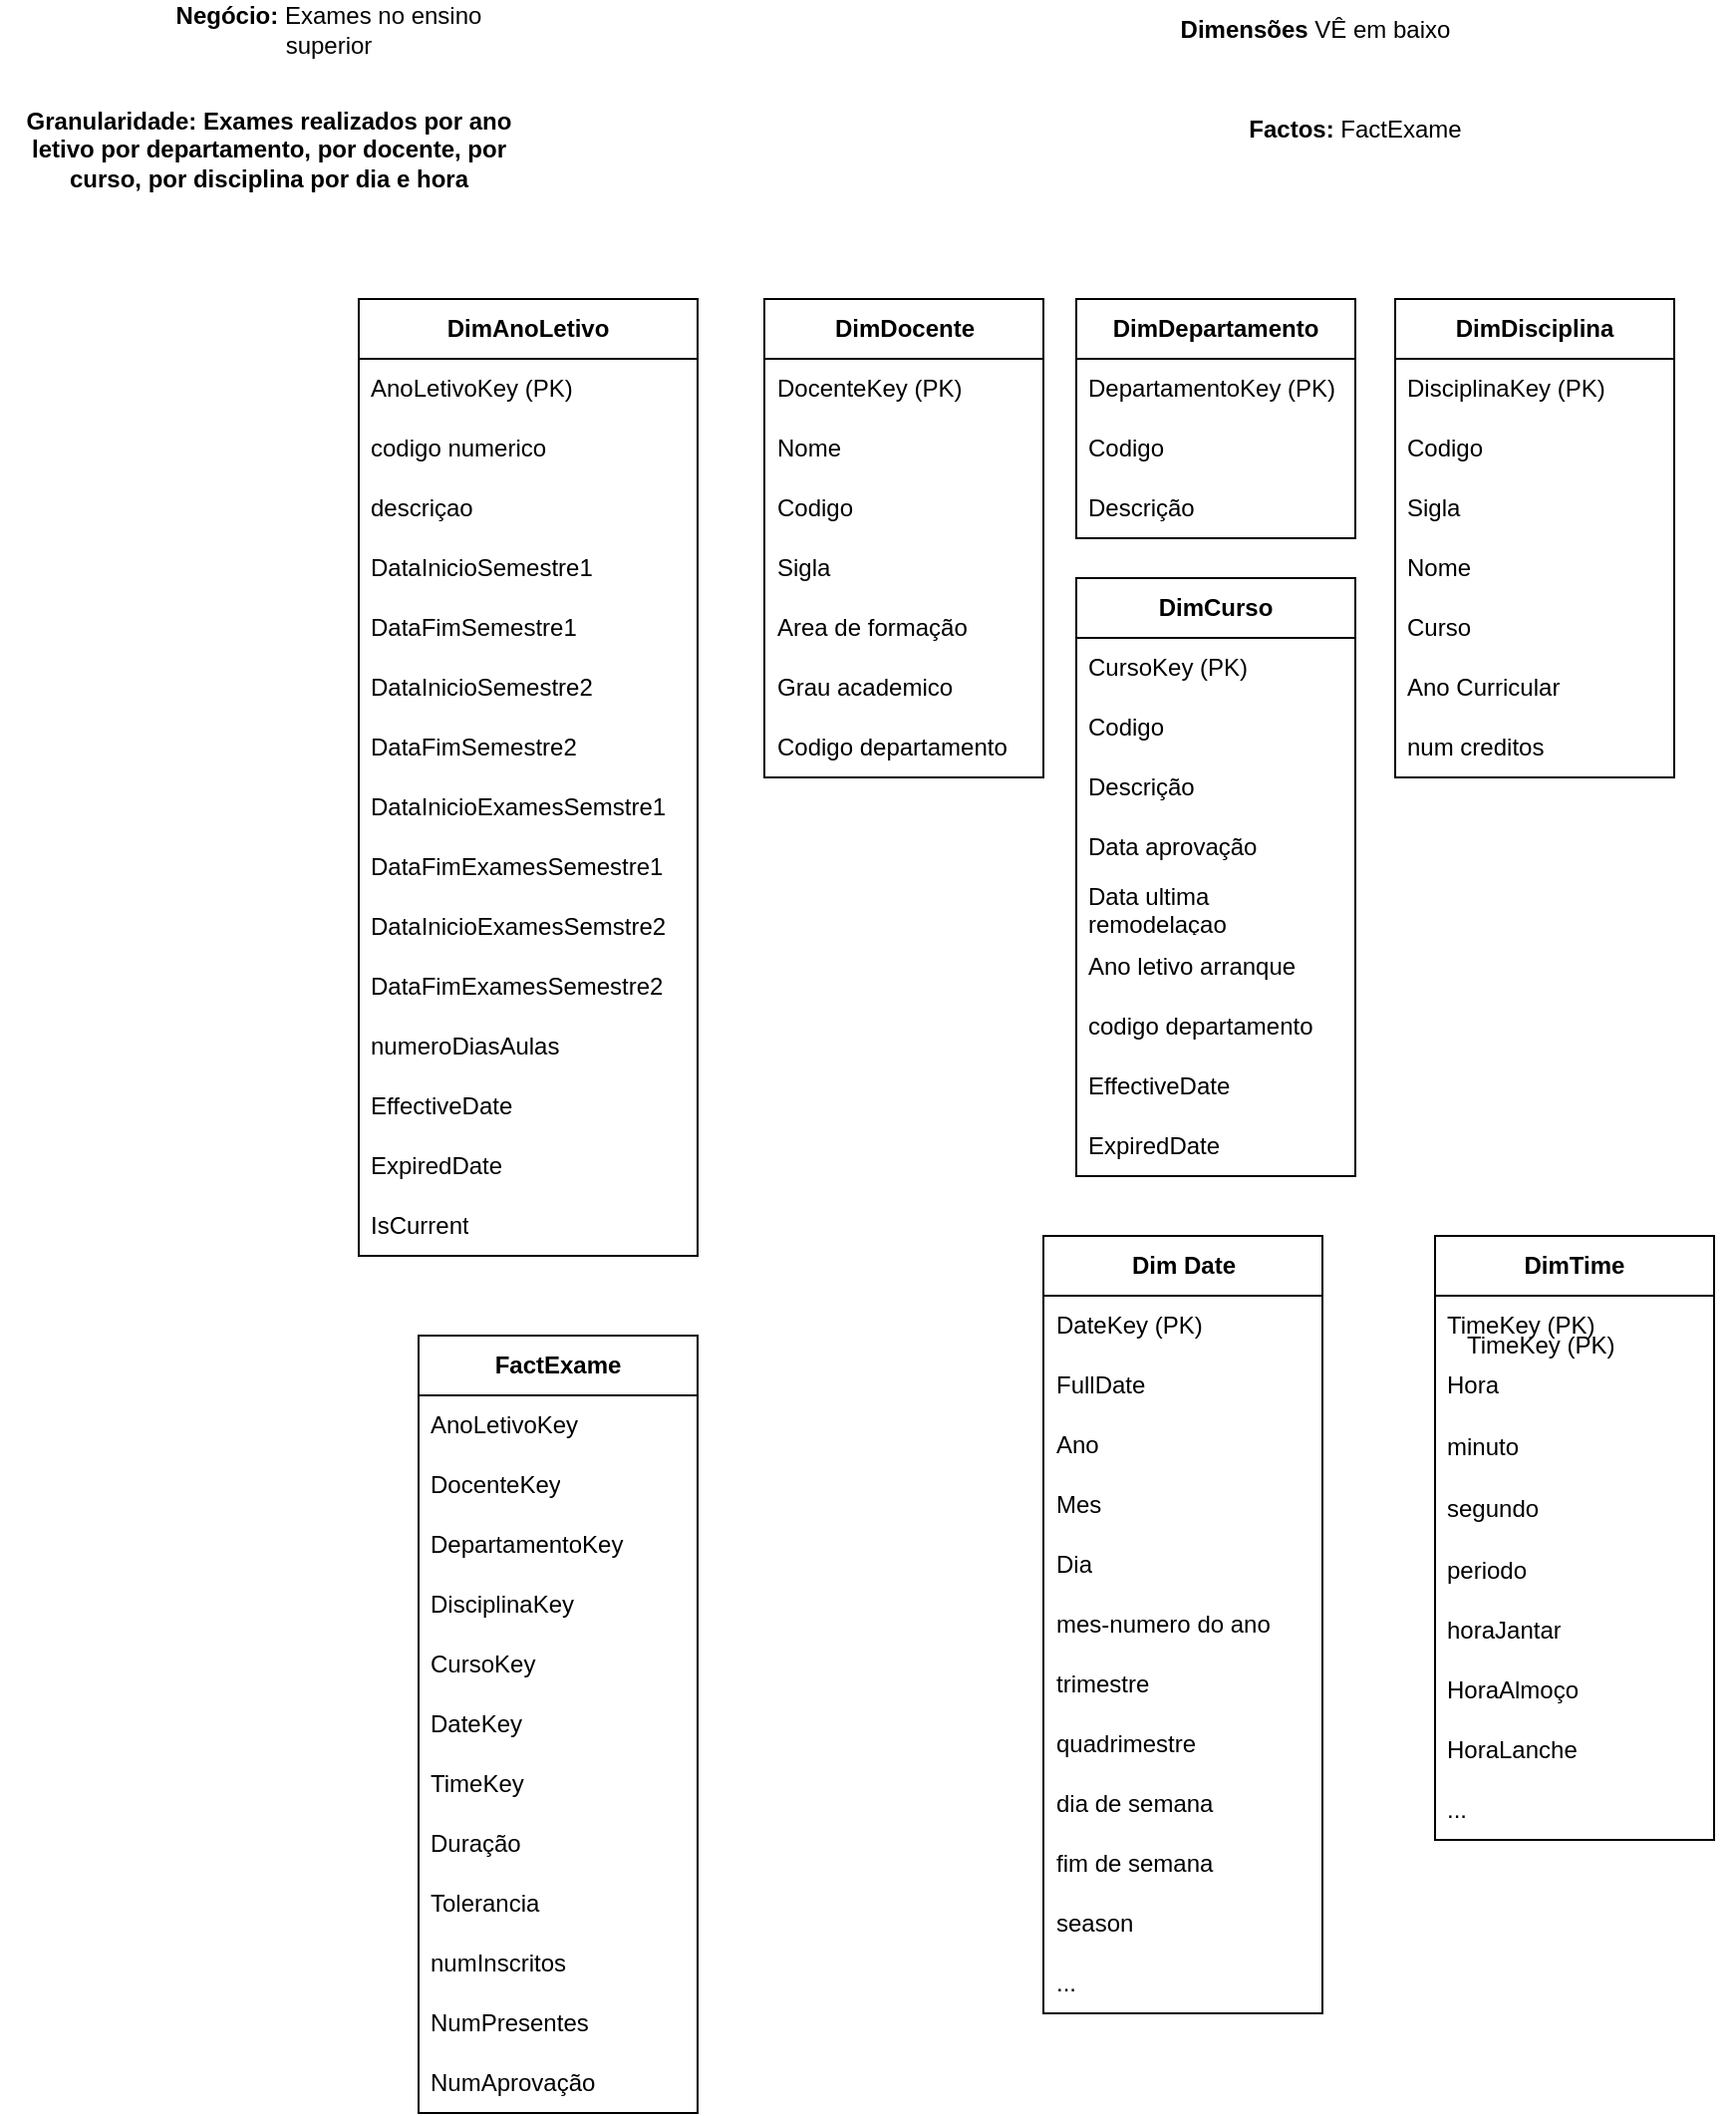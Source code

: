 <mxfile version="22.1.21" type="device">
  <diagram name="Página-1" id="a6aUINBkjYNLx51bWi4u">
    <mxGraphModel dx="1877" dy="629" grid="1" gridSize="10" guides="1" tooltips="1" connect="1" arrows="1" fold="1" page="1" pageScale="1" pageWidth="827" pageHeight="1169" math="0" shadow="0">
      <root>
        <mxCell id="0" />
        <mxCell id="1" parent="0" />
        <mxCell id="RiWuaPEGYUmtWdlwlSfe-1" value="&lt;b&gt;Negócio: &lt;/b&gt;Exames no ensino superior" style="text;html=1;strokeColor=none;fillColor=none;align=center;verticalAlign=middle;whiteSpace=wrap;rounded=0;" vertex="1" parent="1">
          <mxGeometry x="30" y="40" width="190" height="30" as="geometry" />
        </mxCell>
        <mxCell id="RiWuaPEGYUmtWdlwlSfe-2" value="&lt;b&gt;Granularidade: Exames realizados por ano letivo por departamento, por docente, por curso, por disciplina por dia e hora&lt;/b&gt;" style="text;html=1;strokeColor=none;fillColor=none;align=center;verticalAlign=middle;whiteSpace=wrap;rounded=0;" vertex="1" parent="1">
          <mxGeometry x="-40" y="100" width="270" height="30" as="geometry" />
        </mxCell>
        <mxCell id="RiWuaPEGYUmtWdlwlSfe-3" value="&lt;b&gt;Dimensões &lt;/b&gt;VÊ em baixo" style="text;html=1;strokeColor=none;fillColor=none;align=center;verticalAlign=middle;whiteSpace=wrap;rounded=0;" vertex="1" parent="1">
          <mxGeometry x="550" y="40" width="140" height="30" as="geometry" />
        </mxCell>
        <mxCell id="RiWuaPEGYUmtWdlwlSfe-4" value="&lt;b&gt;Factos: &lt;/b&gt;FactExame" style="text;html=1;strokeColor=none;fillColor=none;align=center;verticalAlign=middle;whiteSpace=wrap;rounded=0;" vertex="1" parent="1">
          <mxGeometry x="550" y="90" width="180" height="30" as="geometry" />
        </mxCell>
        <mxCell id="RiWuaPEGYUmtWdlwlSfe-5" value="&lt;b&gt;DimAnoLetivo&lt;/b&gt;" style="swimlane;fontStyle=0;childLayout=stackLayout;horizontal=1;startSize=30;horizontalStack=0;resizeParent=1;resizeParentMax=0;resizeLast=0;collapsible=1;marginBottom=0;whiteSpace=wrap;html=1;" vertex="1" parent="1">
          <mxGeometry x="140" y="190" width="170" height="480" as="geometry" />
        </mxCell>
        <mxCell id="RiWuaPEGYUmtWdlwlSfe-6" value="AnoLetivoKey (PK)" style="text;strokeColor=none;fillColor=none;align=left;verticalAlign=middle;spacingLeft=4;spacingRight=4;overflow=hidden;points=[[0,0.5],[1,0.5]];portConstraint=eastwest;rotatable=0;whiteSpace=wrap;html=1;" vertex="1" parent="RiWuaPEGYUmtWdlwlSfe-5">
          <mxGeometry y="30" width="170" height="30" as="geometry" />
        </mxCell>
        <mxCell id="RiWuaPEGYUmtWdlwlSfe-7" value="codigo numerico" style="text;strokeColor=none;fillColor=none;align=left;verticalAlign=middle;spacingLeft=4;spacingRight=4;overflow=hidden;points=[[0,0.5],[1,0.5]];portConstraint=eastwest;rotatable=0;whiteSpace=wrap;html=1;" vertex="1" parent="RiWuaPEGYUmtWdlwlSfe-5">
          <mxGeometry y="60" width="170" height="30" as="geometry" />
        </mxCell>
        <mxCell id="RiWuaPEGYUmtWdlwlSfe-8" value="descriçao" style="text;strokeColor=none;fillColor=none;align=left;verticalAlign=middle;spacingLeft=4;spacingRight=4;overflow=hidden;points=[[0,0.5],[1,0.5]];portConstraint=eastwest;rotatable=0;whiteSpace=wrap;html=1;" vertex="1" parent="RiWuaPEGYUmtWdlwlSfe-5">
          <mxGeometry y="90" width="170" height="30" as="geometry" />
        </mxCell>
        <mxCell id="RiWuaPEGYUmtWdlwlSfe-9" value="DataInicioSemestre1" style="text;strokeColor=none;fillColor=none;align=left;verticalAlign=middle;spacingLeft=4;spacingRight=4;overflow=hidden;points=[[0,0.5],[1,0.5]];portConstraint=eastwest;rotatable=0;whiteSpace=wrap;html=1;" vertex="1" parent="RiWuaPEGYUmtWdlwlSfe-5">
          <mxGeometry y="120" width="170" height="30" as="geometry" />
        </mxCell>
        <mxCell id="RiWuaPEGYUmtWdlwlSfe-10" value="DataFimSemestre1" style="text;strokeColor=none;fillColor=none;align=left;verticalAlign=middle;spacingLeft=4;spacingRight=4;overflow=hidden;points=[[0,0.5],[1,0.5]];portConstraint=eastwest;rotatable=0;whiteSpace=wrap;html=1;" vertex="1" parent="RiWuaPEGYUmtWdlwlSfe-5">
          <mxGeometry y="150" width="170" height="30" as="geometry" />
        </mxCell>
        <mxCell id="RiWuaPEGYUmtWdlwlSfe-90" value="DataInicioSemestre2" style="text;strokeColor=none;fillColor=none;align=left;verticalAlign=middle;spacingLeft=4;spacingRight=4;overflow=hidden;points=[[0,0.5],[1,0.5]];portConstraint=eastwest;rotatable=0;whiteSpace=wrap;html=1;" vertex="1" parent="RiWuaPEGYUmtWdlwlSfe-5">
          <mxGeometry y="180" width="170" height="30" as="geometry" />
        </mxCell>
        <mxCell id="RiWuaPEGYUmtWdlwlSfe-91" value="DataFimSemestre2" style="text;strokeColor=none;fillColor=none;align=left;verticalAlign=middle;spacingLeft=4;spacingRight=4;overflow=hidden;points=[[0,0.5],[1,0.5]];portConstraint=eastwest;rotatable=0;whiteSpace=wrap;html=1;" vertex="1" parent="RiWuaPEGYUmtWdlwlSfe-5">
          <mxGeometry y="210" width="170" height="30" as="geometry" />
        </mxCell>
        <mxCell id="RiWuaPEGYUmtWdlwlSfe-92" value="DataInicioExamesSemstre1" style="text;strokeColor=none;fillColor=none;align=left;verticalAlign=middle;spacingLeft=4;spacingRight=4;overflow=hidden;points=[[0,0.5],[1,0.5]];portConstraint=eastwest;rotatable=0;whiteSpace=wrap;html=1;" vertex="1" parent="RiWuaPEGYUmtWdlwlSfe-5">
          <mxGeometry y="240" width="170" height="30" as="geometry" />
        </mxCell>
        <mxCell id="RiWuaPEGYUmtWdlwlSfe-93" value="DataFimExamesSemestre1&lt;br&gt;" style="text;strokeColor=none;fillColor=none;align=left;verticalAlign=middle;spacingLeft=4;spacingRight=4;overflow=hidden;points=[[0,0.5],[1,0.5]];portConstraint=eastwest;rotatable=0;whiteSpace=wrap;html=1;" vertex="1" parent="RiWuaPEGYUmtWdlwlSfe-5">
          <mxGeometry y="270" width="170" height="30" as="geometry" />
        </mxCell>
        <mxCell id="RiWuaPEGYUmtWdlwlSfe-95" value="DataInicioExamesSemstre2" style="text;strokeColor=none;fillColor=none;align=left;verticalAlign=middle;spacingLeft=4;spacingRight=4;overflow=hidden;points=[[0,0.5],[1,0.5]];portConstraint=eastwest;rotatable=0;whiteSpace=wrap;html=1;" vertex="1" parent="RiWuaPEGYUmtWdlwlSfe-5">
          <mxGeometry y="300" width="170" height="30" as="geometry" />
        </mxCell>
        <mxCell id="RiWuaPEGYUmtWdlwlSfe-94" value="DataFimExamesSemestre2" style="text;strokeColor=none;fillColor=none;align=left;verticalAlign=middle;spacingLeft=4;spacingRight=4;overflow=hidden;points=[[0,0.5],[1,0.5]];portConstraint=eastwest;rotatable=0;whiteSpace=wrap;html=1;" vertex="1" parent="RiWuaPEGYUmtWdlwlSfe-5">
          <mxGeometry y="330" width="170" height="30" as="geometry" />
        </mxCell>
        <mxCell id="RiWuaPEGYUmtWdlwlSfe-96" value="numeroDiasAulas" style="text;strokeColor=none;fillColor=none;align=left;verticalAlign=middle;spacingLeft=4;spacingRight=4;overflow=hidden;points=[[0,0.5],[1,0.5]];portConstraint=eastwest;rotatable=0;whiteSpace=wrap;html=1;" vertex="1" parent="RiWuaPEGYUmtWdlwlSfe-5">
          <mxGeometry y="360" width="170" height="30" as="geometry" />
        </mxCell>
        <mxCell id="RiWuaPEGYUmtWdlwlSfe-15" value="EffectiveDate" style="text;strokeColor=none;fillColor=none;align=left;verticalAlign=middle;spacingLeft=4;spacingRight=4;overflow=hidden;points=[[0,0.5],[1,0.5]];portConstraint=eastwest;rotatable=0;whiteSpace=wrap;html=1;" vertex="1" parent="RiWuaPEGYUmtWdlwlSfe-5">
          <mxGeometry y="390" width="170" height="30" as="geometry" />
        </mxCell>
        <mxCell id="RiWuaPEGYUmtWdlwlSfe-16" value="ExpiredDate" style="text;strokeColor=none;fillColor=none;align=left;verticalAlign=middle;spacingLeft=4;spacingRight=4;overflow=hidden;points=[[0,0.5],[1,0.5]];portConstraint=eastwest;rotatable=0;whiteSpace=wrap;html=1;" vertex="1" parent="RiWuaPEGYUmtWdlwlSfe-5">
          <mxGeometry y="420" width="170" height="30" as="geometry" />
        </mxCell>
        <mxCell id="RiWuaPEGYUmtWdlwlSfe-97" value="IsCurrent" style="text;strokeColor=none;fillColor=none;align=left;verticalAlign=middle;spacingLeft=4;spacingRight=4;overflow=hidden;points=[[0,0.5],[1,0.5]];portConstraint=eastwest;rotatable=0;whiteSpace=wrap;html=1;" vertex="1" parent="RiWuaPEGYUmtWdlwlSfe-5">
          <mxGeometry y="450" width="170" height="30" as="geometry" />
        </mxCell>
        <mxCell id="RiWuaPEGYUmtWdlwlSfe-17" value="&lt;b&gt;FactExame&lt;/b&gt;" style="swimlane;fontStyle=0;childLayout=stackLayout;horizontal=1;startSize=30;horizontalStack=0;resizeParent=1;resizeParentMax=0;resizeLast=0;collapsible=1;marginBottom=0;whiteSpace=wrap;html=1;" vertex="1" parent="1">
          <mxGeometry x="170" y="710" width="140" height="390" as="geometry" />
        </mxCell>
        <mxCell id="RiWuaPEGYUmtWdlwlSfe-18" value="AnoLetivoKey" style="text;strokeColor=none;fillColor=none;align=left;verticalAlign=middle;spacingLeft=4;spacingRight=4;overflow=hidden;points=[[0,0.5],[1,0.5]];portConstraint=eastwest;rotatable=0;whiteSpace=wrap;html=1;" vertex="1" parent="RiWuaPEGYUmtWdlwlSfe-17">
          <mxGeometry y="30" width="140" height="30" as="geometry" />
        </mxCell>
        <mxCell id="RiWuaPEGYUmtWdlwlSfe-115" value="DocenteKey" style="text;strokeColor=none;fillColor=none;align=left;verticalAlign=middle;spacingLeft=4;spacingRight=4;overflow=hidden;points=[[0,0.5],[1,0.5]];portConstraint=eastwest;rotatable=0;whiteSpace=wrap;html=1;" vertex="1" parent="RiWuaPEGYUmtWdlwlSfe-17">
          <mxGeometry y="60" width="140" height="30" as="geometry" />
        </mxCell>
        <mxCell id="RiWuaPEGYUmtWdlwlSfe-116" value="DepartamentoKey&amp;nbsp;" style="text;strokeColor=none;fillColor=none;align=left;verticalAlign=middle;spacingLeft=4;spacingRight=4;overflow=hidden;points=[[0,0.5],[1,0.5]];portConstraint=eastwest;rotatable=0;whiteSpace=wrap;html=1;" vertex="1" parent="RiWuaPEGYUmtWdlwlSfe-17">
          <mxGeometry y="90" width="140" height="30" as="geometry" />
        </mxCell>
        <mxCell id="RiWuaPEGYUmtWdlwlSfe-117" value="DisciplinaKey&amp;nbsp;" style="text;strokeColor=none;fillColor=none;align=left;verticalAlign=middle;spacingLeft=4;spacingRight=4;overflow=hidden;points=[[0,0.5],[1,0.5]];portConstraint=eastwest;rotatable=0;whiteSpace=wrap;html=1;" vertex="1" parent="RiWuaPEGYUmtWdlwlSfe-17">
          <mxGeometry y="120" width="140" height="30" as="geometry" />
        </mxCell>
        <mxCell id="RiWuaPEGYUmtWdlwlSfe-118" value="CursoKey&amp;nbsp;" style="text;strokeColor=none;fillColor=none;align=left;verticalAlign=middle;spacingLeft=4;spacingRight=4;overflow=hidden;points=[[0,0.5],[1,0.5]];portConstraint=eastwest;rotatable=0;whiteSpace=wrap;html=1;" vertex="1" parent="RiWuaPEGYUmtWdlwlSfe-17">
          <mxGeometry y="150" width="140" height="30" as="geometry" />
        </mxCell>
        <mxCell id="RiWuaPEGYUmtWdlwlSfe-19" value="DateKey" style="text;strokeColor=none;fillColor=none;align=left;verticalAlign=middle;spacingLeft=4;spacingRight=4;overflow=hidden;points=[[0,0.5],[1,0.5]];portConstraint=eastwest;rotatable=0;whiteSpace=wrap;html=1;" vertex="1" parent="RiWuaPEGYUmtWdlwlSfe-17">
          <mxGeometry y="180" width="140" height="30" as="geometry" />
        </mxCell>
        <mxCell id="RiWuaPEGYUmtWdlwlSfe-20" value="TimeKey" style="text;strokeColor=none;fillColor=none;align=left;verticalAlign=middle;spacingLeft=4;spacingRight=4;overflow=hidden;points=[[0,0.5],[1,0.5]];portConstraint=eastwest;rotatable=0;whiteSpace=wrap;html=1;" vertex="1" parent="RiWuaPEGYUmtWdlwlSfe-17">
          <mxGeometry y="210" width="140" height="30" as="geometry" />
        </mxCell>
        <mxCell id="RiWuaPEGYUmtWdlwlSfe-21" value="Duração" style="text;strokeColor=none;fillColor=none;align=left;verticalAlign=middle;spacingLeft=4;spacingRight=4;overflow=hidden;points=[[0,0.5],[1,0.5]];portConstraint=eastwest;rotatable=0;whiteSpace=wrap;html=1;" vertex="1" parent="RiWuaPEGYUmtWdlwlSfe-17">
          <mxGeometry y="240" width="140" height="30" as="geometry" />
        </mxCell>
        <mxCell id="RiWuaPEGYUmtWdlwlSfe-22" value="Tolerancia" style="text;strokeColor=none;fillColor=none;align=left;verticalAlign=middle;spacingLeft=4;spacingRight=4;overflow=hidden;points=[[0,0.5],[1,0.5]];portConstraint=eastwest;rotatable=0;whiteSpace=wrap;html=1;" vertex="1" parent="RiWuaPEGYUmtWdlwlSfe-17">
          <mxGeometry y="270" width="140" height="30" as="geometry" />
        </mxCell>
        <mxCell id="RiWuaPEGYUmtWdlwlSfe-121" value="numInscritos" style="text;strokeColor=none;fillColor=none;align=left;verticalAlign=middle;spacingLeft=4;spacingRight=4;overflow=hidden;points=[[0,0.5],[1,0.5]];portConstraint=eastwest;rotatable=0;whiteSpace=wrap;html=1;" vertex="1" parent="RiWuaPEGYUmtWdlwlSfe-17">
          <mxGeometry y="300" width="140" height="30" as="geometry" />
        </mxCell>
        <mxCell id="RiWuaPEGYUmtWdlwlSfe-122" value="NumPresentes" style="text;strokeColor=none;fillColor=none;align=left;verticalAlign=middle;spacingLeft=4;spacingRight=4;overflow=hidden;points=[[0,0.5],[1,0.5]];portConstraint=eastwest;rotatable=0;whiteSpace=wrap;html=1;" vertex="1" parent="RiWuaPEGYUmtWdlwlSfe-17">
          <mxGeometry y="330" width="140" height="30" as="geometry" />
        </mxCell>
        <mxCell id="RiWuaPEGYUmtWdlwlSfe-123" value="NumAprovação" style="text;strokeColor=none;fillColor=none;align=left;verticalAlign=middle;spacingLeft=4;spacingRight=4;overflow=hidden;points=[[0,0.5],[1,0.5]];portConstraint=eastwest;rotatable=0;whiteSpace=wrap;html=1;" vertex="1" parent="RiWuaPEGYUmtWdlwlSfe-17">
          <mxGeometry y="360" width="140" height="30" as="geometry" />
        </mxCell>
        <mxCell id="RiWuaPEGYUmtWdlwlSfe-27" value="&lt;b&gt;DimDocente&lt;/b&gt;" style="swimlane;fontStyle=0;childLayout=stackLayout;horizontal=1;startSize=30;horizontalStack=0;resizeParent=1;resizeParentMax=0;resizeLast=0;collapsible=1;marginBottom=0;whiteSpace=wrap;html=1;" vertex="1" parent="1">
          <mxGeometry x="343.5" y="190" width="140" height="240" as="geometry" />
        </mxCell>
        <mxCell id="RiWuaPEGYUmtWdlwlSfe-28" value="DocenteKey (PK)" style="text;strokeColor=none;fillColor=none;align=left;verticalAlign=middle;spacingLeft=4;spacingRight=4;overflow=hidden;points=[[0,0.5],[1,0.5]];portConstraint=eastwest;rotatable=0;whiteSpace=wrap;html=1;" vertex="1" parent="RiWuaPEGYUmtWdlwlSfe-27">
          <mxGeometry y="30" width="140" height="30" as="geometry" />
        </mxCell>
        <mxCell id="RiWuaPEGYUmtWdlwlSfe-29" value="Nome" style="text;strokeColor=none;fillColor=none;align=left;verticalAlign=middle;spacingLeft=4;spacingRight=4;overflow=hidden;points=[[0,0.5],[1,0.5]];portConstraint=eastwest;rotatable=0;whiteSpace=wrap;html=1;" vertex="1" parent="RiWuaPEGYUmtWdlwlSfe-27">
          <mxGeometry y="60" width="140" height="30" as="geometry" />
        </mxCell>
        <mxCell id="RiWuaPEGYUmtWdlwlSfe-30" value="Codigo" style="text;strokeColor=none;fillColor=none;align=left;verticalAlign=middle;spacingLeft=4;spacingRight=4;overflow=hidden;points=[[0,0.5],[1,0.5]];portConstraint=eastwest;rotatable=0;whiteSpace=wrap;html=1;" vertex="1" parent="RiWuaPEGYUmtWdlwlSfe-27">
          <mxGeometry y="90" width="140" height="30" as="geometry" />
        </mxCell>
        <mxCell id="RiWuaPEGYUmtWdlwlSfe-31" value="Sigla" style="text;strokeColor=none;fillColor=none;align=left;verticalAlign=middle;spacingLeft=4;spacingRight=4;overflow=hidden;points=[[0,0.5],[1,0.5]];portConstraint=eastwest;rotatable=0;whiteSpace=wrap;html=1;" vertex="1" parent="RiWuaPEGYUmtWdlwlSfe-27">
          <mxGeometry y="120" width="140" height="30" as="geometry" />
        </mxCell>
        <mxCell id="RiWuaPEGYUmtWdlwlSfe-32" value="Area de formação" style="text;strokeColor=none;fillColor=none;align=left;verticalAlign=middle;spacingLeft=4;spacingRight=4;overflow=hidden;points=[[0,0.5],[1,0.5]];portConstraint=eastwest;rotatable=0;whiteSpace=wrap;html=1;" vertex="1" parent="RiWuaPEGYUmtWdlwlSfe-27">
          <mxGeometry y="150" width="140" height="30" as="geometry" />
        </mxCell>
        <mxCell id="RiWuaPEGYUmtWdlwlSfe-33" value="Grau academico" style="text;strokeColor=none;fillColor=none;align=left;verticalAlign=middle;spacingLeft=4;spacingRight=4;overflow=hidden;points=[[0,0.5],[1,0.5]];portConstraint=eastwest;rotatable=0;whiteSpace=wrap;html=1;" vertex="1" parent="RiWuaPEGYUmtWdlwlSfe-27">
          <mxGeometry y="180" width="140" height="30" as="geometry" />
        </mxCell>
        <mxCell id="RiWuaPEGYUmtWdlwlSfe-34" value="Codigo departamento" style="text;strokeColor=none;fillColor=none;align=left;verticalAlign=middle;spacingLeft=4;spacingRight=4;overflow=hidden;points=[[0,0.5],[1,0.5]];portConstraint=eastwest;rotatable=0;whiteSpace=wrap;html=1;" vertex="1" parent="RiWuaPEGYUmtWdlwlSfe-27">
          <mxGeometry y="210" width="140" height="30" as="geometry" />
        </mxCell>
        <mxCell id="RiWuaPEGYUmtWdlwlSfe-35" value="&lt;b&gt;DimDepartamento&lt;/b&gt;" style="swimlane;fontStyle=0;childLayout=stackLayout;horizontal=1;startSize=30;horizontalStack=0;resizeParent=1;resizeParentMax=0;resizeLast=0;collapsible=1;marginBottom=0;whiteSpace=wrap;html=1;" vertex="1" parent="1">
          <mxGeometry x="500" y="190" width="140" height="120" as="geometry" />
        </mxCell>
        <mxCell id="RiWuaPEGYUmtWdlwlSfe-36" value="DepartamentoKey (PK)" style="text;strokeColor=none;fillColor=none;align=left;verticalAlign=middle;spacingLeft=4;spacingRight=4;overflow=hidden;points=[[0,0.5],[1,0.5]];portConstraint=eastwest;rotatable=0;whiteSpace=wrap;html=1;" vertex="1" parent="RiWuaPEGYUmtWdlwlSfe-35">
          <mxGeometry y="30" width="140" height="30" as="geometry" />
        </mxCell>
        <mxCell id="RiWuaPEGYUmtWdlwlSfe-37" value="Codigo" style="text;strokeColor=none;fillColor=none;align=left;verticalAlign=middle;spacingLeft=4;spacingRight=4;overflow=hidden;points=[[0,0.5],[1,0.5]];portConstraint=eastwest;rotatable=0;whiteSpace=wrap;html=1;" vertex="1" parent="RiWuaPEGYUmtWdlwlSfe-35">
          <mxGeometry y="60" width="140" height="30" as="geometry" />
        </mxCell>
        <mxCell id="RiWuaPEGYUmtWdlwlSfe-38" value="Descrição" style="text;strokeColor=none;fillColor=none;align=left;verticalAlign=middle;spacingLeft=4;spacingRight=4;overflow=hidden;points=[[0,0.5],[1,0.5]];portConstraint=eastwest;rotatable=0;whiteSpace=wrap;html=1;" vertex="1" parent="RiWuaPEGYUmtWdlwlSfe-35">
          <mxGeometry y="90" width="140" height="30" as="geometry" />
        </mxCell>
        <mxCell id="RiWuaPEGYUmtWdlwlSfe-45" value="&lt;b&gt;DimDisciplina&lt;/b&gt;" style="swimlane;fontStyle=0;childLayout=stackLayout;horizontal=1;startSize=30;horizontalStack=0;resizeParent=1;resizeParentMax=0;resizeLast=0;collapsible=1;marginBottom=0;whiteSpace=wrap;html=1;" vertex="1" parent="1">
          <mxGeometry x="660" y="190" width="140" height="240" as="geometry" />
        </mxCell>
        <mxCell id="RiWuaPEGYUmtWdlwlSfe-46" value="DisciplinaKey (PK)" style="text;strokeColor=none;fillColor=none;align=left;verticalAlign=middle;spacingLeft=4;spacingRight=4;overflow=hidden;points=[[0,0.5],[1,0.5]];portConstraint=eastwest;rotatable=0;whiteSpace=wrap;html=1;" vertex="1" parent="RiWuaPEGYUmtWdlwlSfe-45">
          <mxGeometry y="30" width="140" height="30" as="geometry" />
        </mxCell>
        <mxCell id="RiWuaPEGYUmtWdlwlSfe-47" value="Codigo" style="text;strokeColor=none;fillColor=none;align=left;verticalAlign=middle;spacingLeft=4;spacingRight=4;overflow=hidden;points=[[0,0.5],[1,0.5]];portConstraint=eastwest;rotatable=0;whiteSpace=wrap;html=1;" vertex="1" parent="RiWuaPEGYUmtWdlwlSfe-45">
          <mxGeometry y="60" width="140" height="30" as="geometry" />
        </mxCell>
        <mxCell id="RiWuaPEGYUmtWdlwlSfe-101" value="Sigla" style="text;strokeColor=none;fillColor=none;align=left;verticalAlign=middle;spacingLeft=4;spacingRight=4;overflow=hidden;points=[[0,0.5],[1,0.5]];portConstraint=eastwest;rotatable=0;whiteSpace=wrap;html=1;" vertex="1" parent="RiWuaPEGYUmtWdlwlSfe-45">
          <mxGeometry y="90" width="140" height="30" as="geometry" />
        </mxCell>
        <mxCell id="RiWuaPEGYUmtWdlwlSfe-48" value="Nome" style="text;strokeColor=none;fillColor=none;align=left;verticalAlign=middle;spacingLeft=4;spacingRight=4;overflow=hidden;points=[[0,0.5],[1,0.5]];portConstraint=eastwest;rotatable=0;whiteSpace=wrap;html=1;" vertex="1" parent="RiWuaPEGYUmtWdlwlSfe-45">
          <mxGeometry y="120" width="140" height="30" as="geometry" />
        </mxCell>
        <mxCell id="RiWuaPEGYUmtWdlwlSfe-98" value="Curso" style="text;strokeColor=none;fillColor=none;align=left;verticalAlign=middle;spacingLeft=4;spacingRight=4;overflow=hidden;points=[[0,0.5],[1,0.5]];portConstraint=eastwest;rotatable=0;whiteSpace=wrap;html=1;" vertex="1" parent="RiWuaPEGYUmtWdlwlSfe-45">
          <mxGeometry y="150" width="140" height="30" as="geometry" />
        </mxCell>
        <mxCell id="RiWuaPEGYUmtWdlwlSfe-99" value="Ano Curricular" style="text;strokeColor=none;fillColor=none;align=left;verticalAlign=middle;spacingLeft=4;spacingRight=4;overflow=hidden;points=[[0,0.5],[1,0.5]];portConstraint=eastwest;rotatable=0;whiteSpace=wrap;html=1;" vertex="1" parent="RiWuaPEGYUmtWdlwlSfe-45">
          <mxGeometry y="180" width="140" height="30" as="geometry" />
        </mxCell>
        <mxCell id="RiWuaPEGYUmtWdlwlSfe-106" value="num creditos" style="text;strokeColor=none;fillColor=none;align=left;verticalAlign=middle;spacingLeft=4;spacingRight=4;overflow=hidden;points=[[0,0.5],[1,0.5]];portConstraint=eastwest;rotatable=0;whiteSpace=wrap;html=1;" vertex="1" parent="RiWuaPEGYUmtWdlwlSfe-45">
          <mxGeometry y="210" width="140" height="30" as="geometry" />
        </mxCell>
        <mxCell id="RiWuaPEGYUmtWdlwlSfe-67" value="&lt;b&gt;DimTime&lt;/b&gt;" style="swimlane;fontStyle=0;childLayout=stackLayout;horizontal=1;startSize=30;horizontalStack=0;resizeParent=1;resizeParentMax=0;resizeLast=0;collapsible=1;marginBottom=0;whiteSpace=wrap;html=1;" vertex="1" parent="1">
          <mxGeometry x="680" y="660" width="140" height="303" as="geometry" />
        </mxCell>
        <mxCell id="RiWuaPEGYUmtWdlwlSfe-68" value="TimeKey (PK)" style="text;strokeColor=none;fillColor=none;align=left;verticalAlign=middle;spacingLeft=4;spacingRight=4;overflow=hidden;points=[[0,0.5],[1,0.5]];portConstraint=eastwest;rotatable=0;whiteSpace=wrap;html=1;" vertex="1" parent="RiWuaPEGYUmtWdlwlSfe-67">
          <mxGeometry y="30" width="140" height="30" as="geometry" />
        </mxCell>
        <mxCell id="RiWuaPEGYUmtWdlwlSfe-69" value="Hora" style="text;strokeColor=none;fillColor=none;align=left;verticalAlign=middle;spacingLeft=4;spacingRight=4;overflow=hidden;points=[[0,0.5],[1,0.5]];portConstraint=eastwest;rotatable=0;whiteSpace=wrap;html=1;" vertex="1" parent="RiWuaPEGYUmtWdlwlSfe-67">
          <mxGeometry y="60" width="140" height="30" as="geometry" />
        </mxCell>
        <mxCell id="RiWuaPEGYUmtWdlwlSfe-70" value="minuto" style="text;strokeColor=none;fillColor=none;align=left;verticalAlign=middle;spacingLeft=4;spacingRight=4;overflow=hidden;points=[[0,0.5],[1,0.5]];portConstraint=eastwest;rotatable=0;whiteSpace=wrap;html=1;" vertex="1" parent="RiWuaPEGYUmtWdlwlSfe-67">
          <mxGeometry y="90" width="140" height="31" as="geometry" />
        </mxCell>
        <mxCell id="RiWuaPEGYUmtWdlwlSfe-71" value="segundo" style="text;strokeColor=none;fillColor=none;align=left;verticalAlign=middle;spacingLeft=4;spacingRight=4;overflow=hidden;points=[[0,0.5],[1,0.5]];portConstraint=eastwest;rotatable=0;whiteSpace=wrap;html=1;" vertex="1" parent="RiWuaPEGYUmtWdlwlSfe-67">
          <mxGeometry y="121" width="140" height="31" as="geometry" />
        </mxCell>
        <mxCell id="RiWuaPEGYUmtWdlwlSfe-72" value="periodo" style="text;strokeColor=none;fillColor=none;align=left;verticalAlign=middle;spacingLeft=4;spacingRight=4;overflow=hidden;points=[[0,0.5],[1,0.5]];portConstraint=eastwest;rotatable=0;whiteSpace=wrap;html=1;" vertex="1" parent="RiWuaPEGYUmtWdlwlSfe-67">
          <mxGeometry y="152" width="140" height="31" as="geometry" />
        </mxCell>
        <mxCell id="RiWuaPEGYUmtWdlwlSfe-73" value="horaJantar" style="text;strokeColor=none;fillColor=none;align=left;verticalAlign=middle;spacingLeft=4;spacingRight=4;overflow=hidden;points=[[0,0.5],[1,0.5]];portConstraint=eastwest;rotatable=0;whiteSpace=wrap;html=1;" vertex="1" parent="RiWuaPEGYUmtWdlwlSfe-67">
          <mxGeometry y="183" width="140" height="30" as="geometry" />
        </mxCell>
        <mxCell id="RiWuaPEGYUmtWdlwlSfe-74" value="HoraAlmoço" style="text;strokeColor=none;fillColor=none;align=left;verticalAlign=middle;spacingLeft=4;spacingRight=4;overflow=hidden;points=[[0,0.5],[1,0.5]];portConstraint=eastwest;rotatable=0;whiteSpace=wrap;html=1;" vertex="1" parent="RiWuaPEGYUmtWdlwlSfe-67">
          <mxGeometry y="213" width="140" height="30" as="geometry" />
        </mxCell>
        <mxCell id="RiWuaPEGYUmtWdlwlSfe-75" value="HoraLanche" style="text;strokeColor=none;fillColor=none;align=left;verticalAlign=middle;spacingLeft=4;spacingRight=4;overflow=hidden;points=[[0,0.5],[1,0.5]];portConstraint=eastwest;rotatable=0;whiteSpace=wrap;html=1;" vertex="1" parent="RiWuaPEGYUmtWdlwlSfe-67">
          <mxGeometry y="243" width="140" height="30" as="geometry" />
        </mxCell>
        <mxCell id="RiWuaPEGYUmtWdlwlSfe-76" value="..." style="text;strokeColor=none;fillColor=none;align=left;verticalAlign=middle;spacingLeft=4;spacingRight=4;overflow=hidden;points=[[0,0.5],[1,0.5]];portConstraint=eastwest;rotatable=0;whiteSpace=wrap;html=1;" vertex="1" parent="RiWuaPEGYUmtWdlwlSfe-67">
          <mxGeometry y="273" width="140" height="30" as="geometry" />
        </mxCell>
        <mxCell id="RiWuaPEGYUmtWdlwlSfe-77" value="&lt;b&gt;Dim Date&lt;/b&gt;" style="swimlane;fontStyle=0;childLayout=stackLayout;horizontal=1;startSize=30;horizontalStack=0;resizeParent=1;resizeParentMax=0;resizeLast=0;collapsible=1;marginBottom=0;whiteSpace=wrap;html=1;" vertex="1" parent="1">
          <mxGeometry x="483.5" y="660" width="140" height="390" as="geometry" />
        </mxCell>
        <mxCell id="RiWuaPEGYUmtWdlwlSfe-78" value="DateKey (PK)" style="text;strokeColor=none;fillColor=none;align=left;verticalAlign=middle;spacingLeft=4;spacingRight=4;overflow=hidden;points=[[0,0.5],[1,0.5]];portConstraint=eastwest;rotatable=0;whiteSpace=wrap;html=1;" vertex="1" parent="RiWuaPEGYUmtWdlwlSfe-77">
          <mxGeometry y="30" width="140" height="30" as="geometry" />
        </mxCell>
        <mxCell id="RiWuaPEGYUmtWdlwlSfe-79" value="FullDate" style="text;strokeColor=none;fillColor=none;align=left;verticalAlign=middle;spacingLeft=4;spacingRight=4;overflow=hidden;points=[[0,0.5],[1,0.5]];portConstraint=eastwest;rotatable=0;whiteSpace=wrap;html=1;" vertex="1" parent="RiWuaPEGYUmtWdlwlSfe-77">
          <mxGeometry y="60" width="140" height="30" as="geometry" />
        </mxCell>
        <mxCell id="RiWuaPEGYUmtWdlwlSfe-80" value="Ano" style="text;strokeColor=none;fillColor=none;align=left;verticalAlign=middle;spacingLeft=4;spacingRight=4;overflow=hidden;points=[[0,0.5],[1,0.5]];portConstraint=eastwest;rotatable=0;whiteSpace=wrap;html=1;" vertex="1" parent="RiWuaPEGYUmtWdlwlSfe-77">
          <mxGeometry y="90" width="140" height="30" as="geometry" />
        </mxCell>
        <mxCell id="RiWuaPEGYUmtWdlwlSfe-81" value="Mes" style="text;strokeColor=none;fillColor=none;align=left;verticalAlign=middle;spacingLeft=4;spacingRight=4;overflow=hidden;points=[[0,0.5],[1,0.5]];portConstraint=eastwest;rotatable=0;whiteSpace=wrap;html=1;" vertex="1" parent="RiWuaPEGYUmtWdlwlSfe-77">
          <mxGeometry y="120" width="140" height="30" as="geometry" />
        </mxCell>
        <mxCell id="RiWuaPEGYUmtWdlwlSfe-82" value="Dia" style="text;strokeColor=none;fillColor=none;align=left;verticalAlign=middle;spacingLeft=4;spacingRight=4;overflow=hidden;points=[[0,0.5],[1,0.5]];portConstraint=eastwest;rotatable=0;whiteSpace=wrap;html=1;" vertex="1" parent="RiWuaPEGYUmtWdlwlSfe-77">
          <mxGeometry y="150" width="140" height="30" as="geometry" />
        </mxCell>
        <mxCell id="RiWuaPEGYUmtWdlwlSfe-83" value="mes-numero do ano" style="text;strokeColor=none;fillColor=none;align=left;verticalAlign=middle;spacingLeft=4;spacingRight=4;overflow=hidden;points=[[0,0.5],[1,0.5]];portConstraint=eastwest;rotatable=0;whiteSpace=wrap;html=1;" vertex="1" parent="RiWuaPEGYUmtWdlwlSfe-77">
          <mxGeometry y="180" width="140" height="30" as="geometry" />
        </mxCell>
        <mxCell id="RiWuaPEGYUmtWdlwlSfe-84" value="trimestre" style="text;strokeColor=none;fillColor=none;align=left;verticalAlign=middle;spacingLeft=4;spacingRight=4;overflow=hidden;points=[[0,0.5],[1,0.5]];portConstraint=eastwest;rotatable=0;whiteSpace=wrap;html=1;" vertex="1" parent="RiWuaPEGYUmtWdlwlSfe-77">
          <mxGeometry y="210" width="140" height="30" as="geometry" />
        </mxCell>
        <mxCell id="RiWuaPEGYUmtWdlwlSfe-85" value="quadrimestre" style="text;strokeColor=none;fillColor=none;align=left;verticalAlign=middle;spacingLeft=4;spacingRight=4;overflow=hidden;points=[[0,0.5],[1,0.5]];portConstraint=eastwest;rotatable=0;whiteSpace=wrap;html=1;" vertex="1" parent="RiWuaPEGYUmtWdlwlSfe-77">
          <mxGeometry y="240" width="140" height="30" as="geometry" />
        </mxCell>
        <mxCell id="RiWuaPEGYUmtWdlwlSfe-86" value="dia de semana" style="text;strokeColor=none;fillColor=none;align=left;verticalAlign=middle;spacingLeft=4;spacingRight=4;overflow=hidden;points=[[0,0.5],[1,0.5]];portConstraint=eastwest;rotatable=0;whiteSpace=wrap;html=1;" vertex="1" parent="RiWuaPEGYUmtWdlwlSfe-77">
          <mxGeometry y="270" width="140" height="30" as="geometry" />
        </mxCell>
        <mxCell id="RiWuaPEGYUmtWdlwlSfe-87" value="fim de semana" style="text;strokeColor=none;fillColor=none;align=left;verticalAlign=middle;spacingLeft=4;spacingRight=4;overflow=hidden;points=[[0,0.5],[1,0.5]];portConstraint=eastwest;rotatable=0;whiteSpace=wrap;html=1;" vertex="1" parent="RiWuaPEGYUmtWdlwlSfe-77">
          <mxGeometry y="300" width="140" height="30" as="geometry" />
        </mxCell>
        <mxCell id="RiWuaPEGYUmtWdlwlSfe-88" value="season" style="text;strokeColor=none;fillColor=none;align=left;verticalAlign=middle;spacingLeft=4;spacingRight=4;overflow=hidden;points=[[0,0.5],[1,0.5]];portConstraint=eastwest;rotatable=0;whiteSpace=wrap;html=1;" vertex="1" parent="RiWuaPEGYUmtWdlwlSfe-77">
          <mxGeometry y="330" width="140" height="30" as="geometry" />
        </mxCell>
        <mxCell id="RiWuaPEGYUmtWdlwlSfe-89" value="..." style="text;strokeColor=none;fillColor=none;align=left;verticalAlign=middle;spacingLeft=4;spacingRight=4;overflow=hidden;points=[[0,0.5],[1,0.5]];portConstraint=eastwest;rotatable=0;whiteSpace=wrap;html=1;" vertex="1" parent="RiWuaPEGYUmtWdlwlSfe-77">
          <mxGeometry y="360" width="140" height="30" as="geometry" />
        </mxCell>
        <mxCell id="RiWuaPEGYUmtWdlwlSfe-102" value="&lt;b&gt;DimCurso&lt;/b&gt;" style="swimlane;fontStyle=0;childLayout=stackLayout;horizontal=1;startSize=30;horizontalStack=0;resizeParent=1;resizeParentMax=0;resizeLast=0;collapsible=1;marginBottom=0;whiteSpace=wrap;html=1;" vertex="1" parent="1">
          <mxGeometry x="500" y="330" width="140" height="300" as="geometry" />
        </mxCell>
        <mxCell id="RiWuaPEGYUmtWdlwlSfe-103" value="CursoKey (PK)" style="text;strokeColor=none;fillColor=none;align=left;verticalAlign=middle;spacingLeft=4;spacingRight=4;overflow=hidden;points=[[0,0.5],[1,0.5]];portConstraint=eastwest;rotatable=0;whiteSpace=wrap;html=1;" vertex="1" parent="RiWuaPEGYUmtWdlwlSfe-102">
          <mxGeometry y="30" width="140" height="30" as="geometry" />
        </mxCell>
        <mxCell id="RiWuaPEGYUmtWdlwlSfe-104" value="Codigo" style="text;strokeColor=none;fillColor=none;align=left;verticalAlign=middle;spacingLeft=4;spacingRight=4;overflow=hidden;points=[[0,0.5],[1,0.5]];portConstraint=eastwest;rotatable=0;whiteSpace=wrap;html=1;" vertex="1" parent="RiWuaPEGYUmtWdlwlSfe-102">
          <mxGeometry y="60" width="140" height="30" as="geometry" />
        </mxCell>
        <mxCell id="RiWuaPEGYUmtWdlwlSfe-105" value="Descrição" style="text;strokeColor=none;fillColor=none;align=left;verticalAlign=middle;spacingLeft=4;spacingRight=4;overflow=hidden;points=[[0,0.5],[1,0.5]];portConstraint=eastwest;rotatable=0;whiteSpace=wrap;html=1;" vertex="1" parent="RiWuaPEGYUmtWdlwlSfe-102">
          <mxGeometry y="90" width="140" height="30" as="geometry" />
        </mxCell>
        <mxCell id="RiWuaPEGYUmtWdlwlSfe-107" value="Data aprovação" style="text;strokeColor=none;fillColor=none;align=left;verticalAlign=middle;spacingLeft=4;spacingRight=4;overflow=hidden;points=[[0,0.5],[1,0.5]];portConstraint=eastwest;rotatable=0;whiteSpace=wrap;html=1;" vertex="1" parent="RiWuaPEGYUmtWdlwlSfe-102">
          <mxGeometry y="120" width="140" height="30" as="geometry" />
        </mxCell>
        <mxCell id="RiWuaPEGYUmtWdlwlSfe-108" value="Data ultima remodelaçao" style="text;strokeColor=none;fillColor=none;align=left;verticalAlign=middle;spacingLeft=4;spacingRight=4;overflow=hidden;points=[[0,0.5],[1,0.5]];portConstraint=eastwest;rotatable=0;whiteSpace=wrap;html=1;" vertex="1" parent="RiWuaPEGYUmtWdlwlSfe-102">
          <mxGeometry y="150" width="140" height="30" as="geometry" />
        </mxCell>
        <mxCell id="RiWuaPEGYUmtWdlwlSfe-109" value="Ano letivo arranque" style="text;strokeColor=none;fillColor=none;align=left;verticalAlign=middle;spacingLeft=4;spacingRight=4;overflow=hidden;points=[[0,0.5],[1,0.5]];portConstraint=eastwest;rotatable=0;whiteSpace=wrap;html=1;" vertex="1" parent="RiWuaPEGYUmtWdlwlSfe-102">
          <mxGeometry y="180" width="140" height="30" as="geometry" />
        </mxCell>
        <mxCell id="RiWuaPEGYUmtWdlwlSfe-110" value="codigo departamento" style="text;strokeColor=none;fillColor=none;align=left;verticalAlign=middle;spacingLeft=4;spacingRight=4;overflow=hidden;points=[[0,0.5],[1,0.5]];portConstraint=eastwest;rotatable=0;whiteSpace=wrap;html=1;" vertex="1" parent="RiWuaPEGYUmtWdlwlSfe-102">
          <mxGeometry y="210" width="140" height="30" as="geometry" />
        </mxCell>
        <mxCell id="RiWuaPEGYUmtWdlwlSfe-113" value="EffectiveDate" style="text;strokeColor=none;fillColor=none;align=left;verticalAlign=middle;spacingLeft=4;spacingRight=4;overflow=hidden;points=[[0,0.5],[1,0.5]];portConstraint=eastwest;rotatable=0;whiteSpace=wrap;html=1;" vertex="1" parent="RiWuaPEGYUmtWdlwlSfe-102">
          <mxGeometry y="240" width="140" height="30" as="geometry" />
        </mxCell>
        <mxCell id="RiWuaPEGYUmtWdlwlSfe-114" value="ExpiredDate" style="text;strokeColor=none;fillColor=none;align=left;verticalAlign=middle;spacingLeft=4;spacingRight=4;overflow=hidden;points=[[0,0.5],[1,0.5]];portConstraint=eastwest;rotatable=0;whiteSpace=wrap;html=1;" vertex="1" parent="RiWuaPEGYUmtWdlwlSfe-102">
          <mxGeometry y="270" width="140" height="30" as="geometry" />
        </mxCell>
        <mxCell id="RiWuaPEGYUmtWdlwlSfe-120" value="TimeKey (PK)" style="text;strokeColor=none;fillColor=none;align=left;verticalAlign=middle;spacingLeft=4;spacingRight=4;overflow=hidden;points=[[0,0.5],[1,0.5]];portConstraint=eastwest;rotatable=0;whiteSpace=wrap;html=1;" vertex="1" parent="1">
          <mxGeometry x="690" y="700" width="140" height="30" as="geometry" />
        </mxCell>
      </root>
    </mxGraphModel>
  </diagram>
</mxfile>
